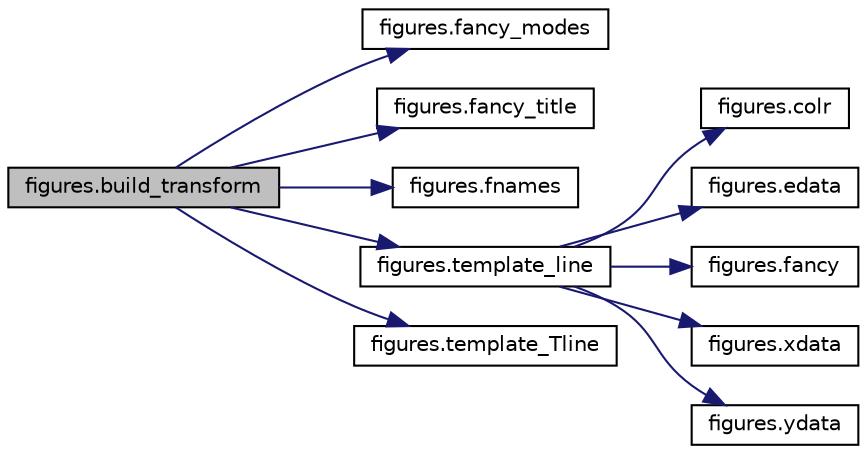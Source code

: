 digraph "figures.build_transform"
{
 // INTERACTIVE_SVG=YES
 // LATEX_PDF_SIZE
  edge [fontname="Helvetica",fontsize="10",labelfontname="Helvetica",labelfontsize="10"];
  node [fontname="Helvetica",fontsize="10",shape=record];
  rankdir="LR";
  Node1 [label="figures.build_transform",height=0.2,width=0.4,color="black", fillcolor="grey75", style="filled", fontcolor="black",tooltip=" "];
  Node1 -> Node2 [color="midnightblue",fontsize="10",style="solid",fontname="Helvetica"];
  Node2 [label="figures.fancy_modes",height=0.2,width=0.4,color="black", fillcolor="white", style="filled",URL="$namespacefigures.html#a7ee41137be54dd7077f88c9521feec33",tooltip=" "];
  Node1 -> Node3 [color="midnightblue",fontsize="10",style="solid",fontname="Helvetica"];
  Node3 [label="figures.fancy_title",height=0.2,width=0.4,color="black", fillcolor="white", style="filled",URL="$namespacefigures.html#a2fbbd4f8b54e2d13674de162462abcc0",tooltip=" "];
  Node1 -> Node4 [color="midnightblue",fontsize="10",style="solid",fontname="Helvetica"];
  Node4 [label="figures.fnames",height=0.2,width=0.4,color="black", fillcolor="white", style="filled",URL="$namespacefigures.html#a1938963e3bd84f9d907e902245004675",tooltip=" "];
  Node1 -> Node5 [color="midnightblue",fontsize="10",style="solid",fontname="Helvetica"];
  Node5 [label="figures.template_line",height=0.2,width=0.4,color="black", fillcolor="white", style="filled",URL="$namespacefigures.html#a4a39fa068eff3dab855d5b6cb4adcd60",tooltip=" "];
  Node5 -> Node6 [color="midnightblue",fontsize="10",style="solid",fontname="Helvetica"];
  Node6 [label="figures.colr",height=0.2,width=0.4,color="black", fillcolor="white", style="filled",URL="$namespacefigures.html#a228f54dd8316d85261af9340fd7ebb20",tooltip=" "];
  Node5 -> Node7 [color="midnightblue",fontsize="10",style="solid",fontname="Helvetica"];
  Node7 [label="figures.edata",height=0.2,width=0.4,color="black", fillcolor="white", style="filled",URL="$namespacefigures.html#a8e2cc7f92566a231cde20dac93768561",tooltip=" "];
  Node5 -> Node8 [color="midnightblue",fontsize="10",style="solid",fontname="Helvetica"];
  Node8 [label="figures.fancy",height=0.2,width=0.4,color="black", fillcolor="white", style="filled",URL="$namespacefigures.html#a189dd544ec7719d9b492297fb3eb6c34",tooltip=" "];
  Node5 -> Node9 [color="midnightblue",fontsize="10",style="solid",fontname="Helvetica"];
  Node9 [label="figures.xdata",height=0.2,width=0.4,color="black", fillcolor="white", style="filled",URL="$namespacefigures.html#aba811d02feff3882765b0cd0bf35a9a7",tooltip=" "];
  Node5 -> Node10 [color="midnightblue",fontsize="10",style="solid",fontname="Helvetica"];
  Node10 [label="figures.ydata",height=0.2,width=0.4,color="black", fillcolor="white", style="filled",URL="$namespacefigures.html#ab89ecfcd96b075d0293c94e9fcddfc26",tooltip=" "];
  Node1 -> Node11 [color="midnightblue",fontsize="10",style="solid",fontname="Helvetica"];
  Node11 [label="figures.template_Tline",height=0.2,width=0.4,color="black", fillcolor="white", style="filled",URL="$namespacefigures.html#a90424b7dffd463be2ab9be36bf689719",tooltip=" "];
}
